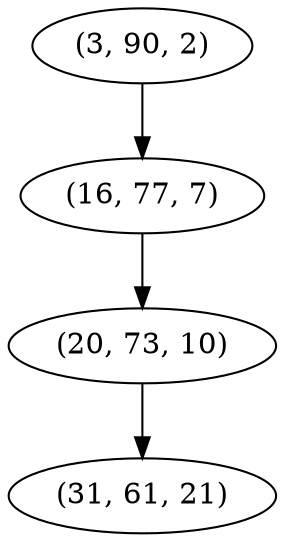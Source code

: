 digraph tree {
    "(3, 90, 2)";
    "(16, 77, 7)";
    "(20, 73, 10)";
    "(31, 61, 21)";
    "(3, 90, 2)" -> "(16, 77, 7)";
    "(16, 77, 7)" -> "(20, 73, 10)";
    "(20, 73, 10)" -> "(31, 61, 21)";
}
